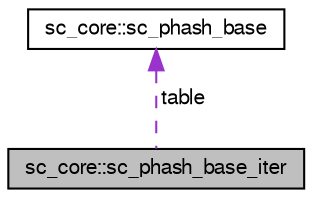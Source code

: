 digraph "sc_core::sc_phash_base_iter"
{
  edge [fontname="FreeSans",fontsize="10",labelfontname="FreeSans",labelfontsize="10"];
  node [fontname="FreeSans",fontsize="10",shape=record];
  Node4 [label="sc_core::sc_phash_base_iter",height=0.2,width=0.4,color="black", fillcolor="grey75", style="filled", fontcolor="black"];
  Node5 -> Node4 [dir="back",color="darkorchid3",fontsize="10",style="dashed",label=" table" ,fontname="FreeSans"];
  Node5 [label="sc_core::sc_phash_base",height=0.2,width=0.4,color="black", fillcolor="white", style="filled",URL="$a02040.html"];
}
